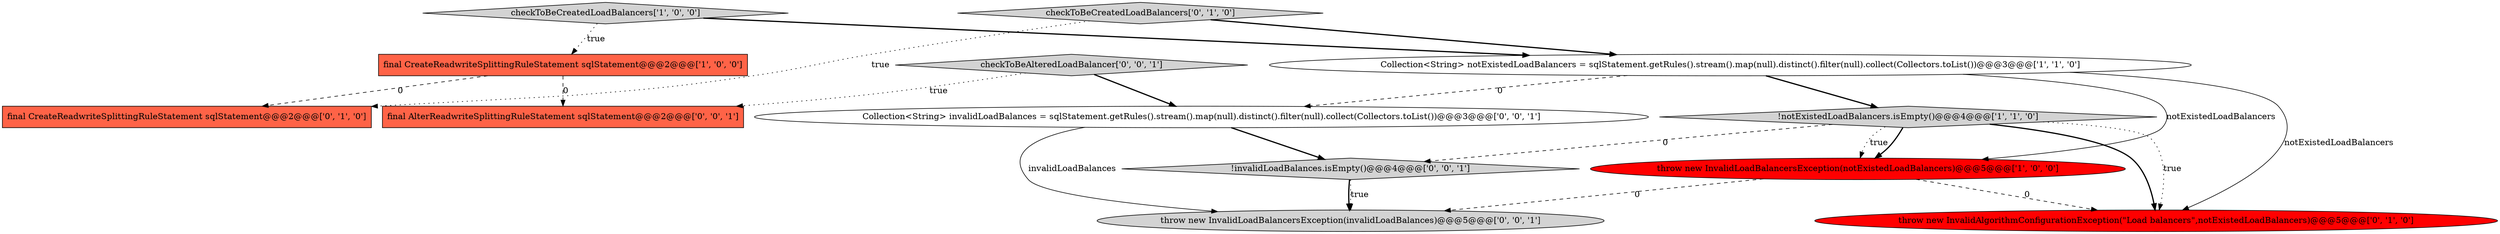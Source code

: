 digraph {
1 [style = filled, label = "throw new InvalidLoadBalancersException(notExistedLoadBalancers)@@@5@@@['1', '0', '0']", fillcolor = red, shape = ellipse image = "AAA1AAABBB1BBB"];
4 [style = filled, label = "!notExistedLoadBalancers.isEmpty()@@@4@@@['1', '1', '0']", fillcolor = lightgray, shape = diamond image = "AAA0AAABBB1BBB"];
11 [style = filled, label = "checkToBeAlteredLoadBalancer['0', '0', '1']", fillcolor = lightgray, shape = diamond image = "AAA0AAABBB3BBB"];
2 [style = filled, label = "checkToBeCreatedLoadBalancers['1', '0', '0']", fillcolor = lightgray, shape = diamond image = "AAA0AAABBB1BBB"];
0 [style = filled, label = "final CreateReadwriteSplittingRuleStatement sqlStatement@@@2@@@['1', '0', '0']", fillcolor = tomato, shape = box image = "AAA1AAABBB1BBB"];
12 [style = filled, label = "throw new InvalidLoadBalancersException(invalidLoadBalances)@@@5@@@['0', '0', '1']", fillcolor = lightgray, shape = ellipse image = "AAA0AAABBB3BBB"];
6 [style = filled, label = "throw new InvalidAlgorithmConfigurationException(\"Load balancers\",notExistedLoadBalancers)@@@5@@@['0', '1', '0']", fillcolor = red, shape = ellipse image = "AAA1AAABBB2BBB"];
7 [style = filled, label = "final CreateReadwriteSplittingRuleStatement sqlStatement@@@2@@@['0', '1', '0']", fillcolor = tomato, shape = box image = "AAA1AAABBB2BBB"];
5 [style = filled, label = "checkToBeCreatedLoadBalancers['0', '1', '0']", fillcolor = lightgray, shape = diamond image = "AAA0AAABBB2BBB"];
8 [style = filled, label = "!invalidLoadBalances.isEmpty()@@@4@@@['0', '0', '1']", fillcolor = lightgray, shape = diamond image = "AAA0AAABBB3BBB"];
10 [style = filled, label = "Collection<String> invalidLoadBalances = sqlStatement.getRules().stream().map(null).distinct().filter(null).collect(Collectors.toList())@@@3@@@['0', '0', '1']", fillcolor = white, shape = ellipse image = "AAA0AAABBB3BBB"];
3 [style = filled, label = "Collection<String> notExistedLoadBalancers = sqlStatement.getRules().stream().map(null).distinct().filter(null).collect(Collectors.toList())@@@3@@@['1', '1', '0']", fillcolor = white, shape = ellipse image = "AAA0AAABBB1BBB"];
9 [style = filled, label = "final AlterReadwriteSplittingRuleStatement sqlStatement@@@2@@@['0', '0', '1']", fillcolor = tomato, shape = box image = "AAA0AAABBB3BBB"];
4->6 [style = dotted, label="true"];
5->3 [style = bold, label=""];
2->0 [style = dotted, label="true"];
4->1 [style = dotted, label="true"];
4->6 [style = bold, label=""];
2->3 [style = bold, label=""];
10->12 [style = solid, label="invalidLoadBalances"];
11->9 [style = dotted, label="true"];
3->4 [style = bold, label=""];
3->6 [style = solid, label="notExistedLoadBalancers"];
1->12 [style = dashed, label="0"];
8->12 [style = dotted, label="true"];
10->8 [style = bold, label=""];
11->10 [style = bold, label=""];
5->7 [style = dotted, label="true"];
1->6 [style = dashed, label="0"];
4->8 [style = dashed, label="0"];
3->1 [style = solid, label="notExistedLoadBalancers"];
4->1 [style = bold, label=""];
3->10 [style = dashed, label="0"];
0->9 [style = dashed, label="0"];
0->7 [style = dashed, label="0"];
8->12 [style = bold, label=""];
}
